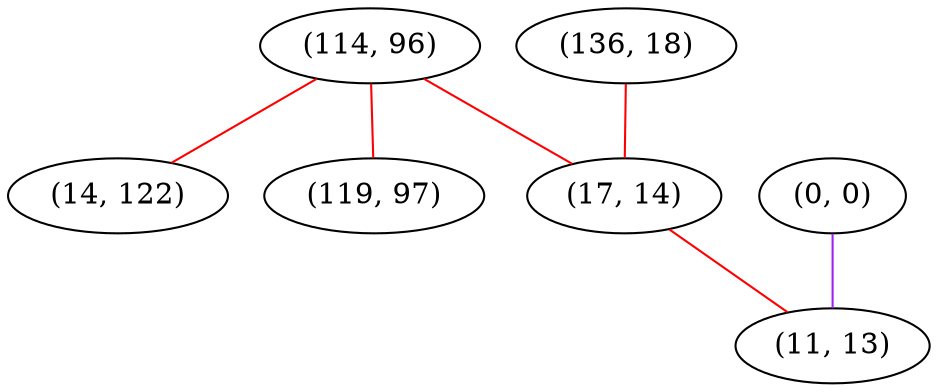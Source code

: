 graph "" {
"(114, 96)";
"(0, 0)";
"(14, 122)";
"(136, 18)";
"(119, 97)";
"(17, 14)";
"(11, 13)";
"(114, 96)" -- "(14, 122)"  [color=red, key=0, weight=1];
"(114, 96)" -- "(17, 14)"  [color=red, key=0, weight=1];
"(114, 96)" -- "(119, 97)"  [color=red, key=0, weight=1];
"(0, 0)" -- "(11, 13)"  [color=purple, key=0, weight=4];
"(136, 18)" -- "(17, 14)"  [color=red, key=0, weight=1];
"(17, 14)" -- "(11, 13)"  [color=red, key=0, weight=1];
}
